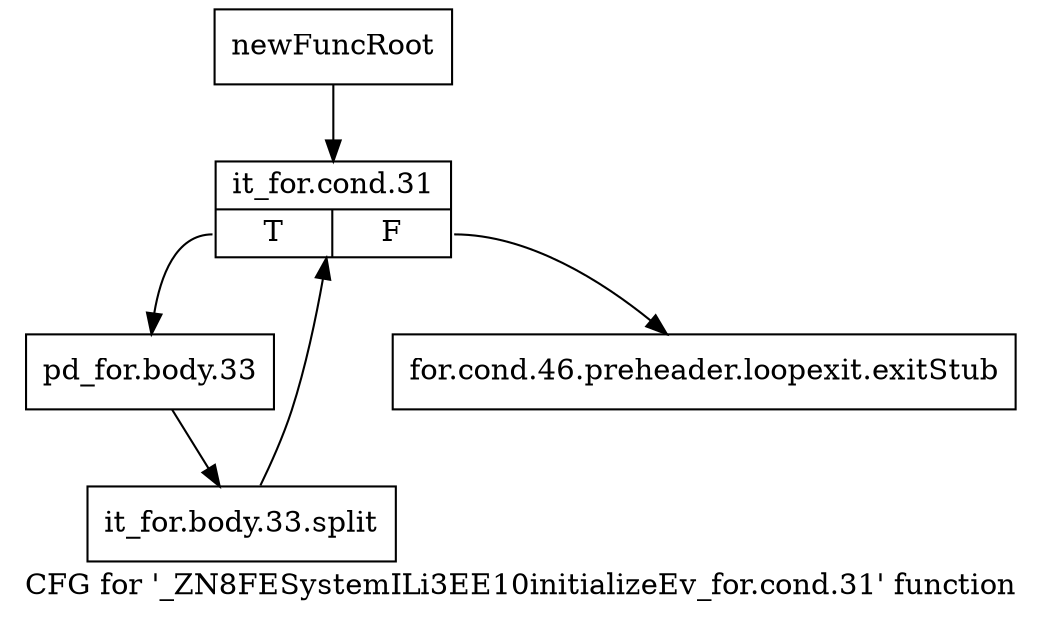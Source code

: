 digraph "CFG for '_ZN8FESystemILi3EE10initializeEv_for.cond.31' function" {
	label="CFG for '_ZN8FESystemILi3EE10initializeEv_for.cond.31' function";

	Node0x9147620 [shape=record,label="{newFuncRoot}"];
	Node0x9147620 -> Node0x914d3c0;
	Node0x9147670 [shape=record,label="{for.cond.46.preheader.loopexit.exitStub}"];
	Node0x914d3c0 [shape=record,label="{it_for.cond.31|{<s0>T|<s1>F}}"];
	Node0x914d3c0:s0 -> Node0x914d410;
	Node0x914d3c0:s1 -> Node0x9147670;
	Node0x914d410 [shape=record,label="{pd_for.body.33}"];
	Node0x914d410 -> Node0xc5f3350;
	Node0xc5f3350 [shape=record,label="{it_for.body.33.split}"];
	Node0xc5f3350 -> Node0x914d3c0;
}
